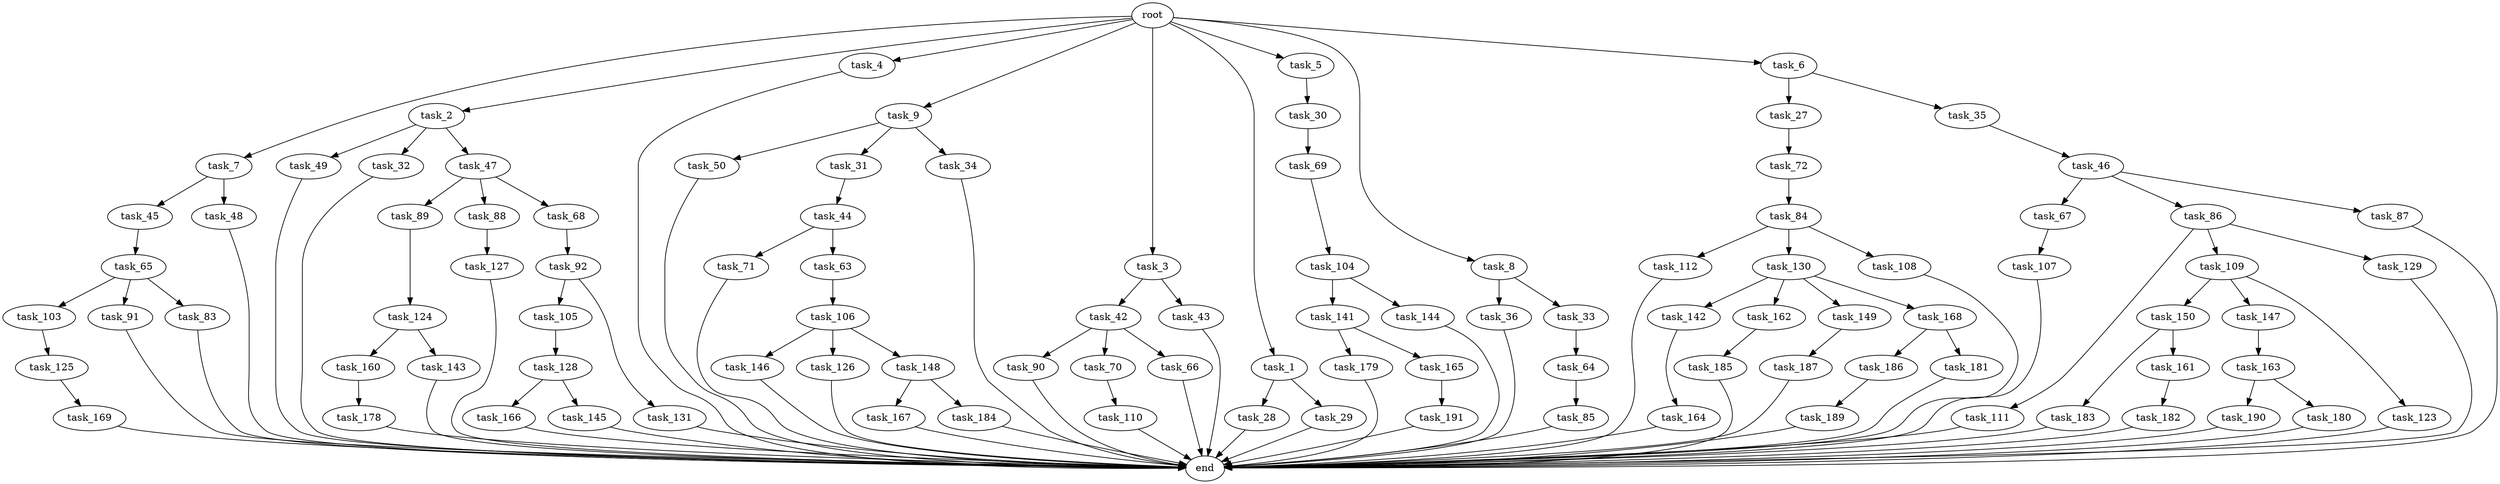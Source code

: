 digraph G {
  task_65 [size="841813590.016000"];
  task_142 [size="154618822.656000"];
  task_162 [size="154618822.656000"];
  task_149 [size="154618822.656000"];
  task_105 [size="1391569403.904000"];
  task_72 [size="1391569403.904000"];
  task_182 [size="841813590.016000"];
  task_166 [size="274877906.944000"];
  task_45 [size="68719476.736000"];
  task_163 [size="1099511627.776000"];
  task_150 [size="841813590.016000"];
  task_46 [size="68719476.736000"];
  task_179 [size="154618822.656000"];
  task_36 [size="1391569403.904000"];
  task_28 [size="1717986918.400000"];
  task_50 [size="429496729.600000"];
  task_71 [size="1391569403.904000"];
  task_31 [size="429496729.600000"];
  task_49 [size="841813590.016000"];
  task_146 [size="841813590.016000"];
  task_90 [size="68719476.736000"];
  task_106 [size="429496729.600000"];
  task_27 [size="1099511627.776000"];
  task_168 [size="154618822.656000"];
  task_147 [size="841813590.016000"];
  task_190 [size="429496729.600000"];
  task_111 [size="1391569403.904000"];
  task_164 [size="618475290.624000"];
  task_126 [size="841813590.016000"];
  task_7 [size="2.048000"];
  task_2 [size="2.048000"];
  task_48 [size="68719476.736000"];
  task_67 [size="1717986918.400000"];
  task_112 [size="1391569403.904000"];
  task_42 [size="274877906.944000"];
  task_186 [size="1099511627.776000"];
  task_30 [size="1391569403.904000"];
  task_169 [size="841813590.016000"];
  task_160 [size="68719476.736000"];
  task_104 [size="154618822.656000"];
  task_33 [size="1391569403.904000"];
  task_4 [size="2.048000"];
  task_109 [size="1391569403.904000"];
  task_43 [size="274877906.944000"];
  task_141 [size="68719476.736000"];
  task_44 [size="1717986918.400000"];
  task_85 [size="841813590.016000"];
  task_92 [size="1717986918.400000"];
  task_35 [size="1099511627.776000"];
  task_103 [size="1717986918.400000"];
  task_181 [size="1099511627.776000"];
  task_91 [size="1717986918.400000"];
  task_89 [size="274877906.944000"];
  task_34 [size="429496729.600000"];
  task_9 [size="2.048000"];
  task_32 [size="841813590.016000"];
  task_130 [size="1391569403.904000"];
  task_143 [size="68719476.736000"];
  task_3 [size="2.048000"];
  task_144 [size="68719476.736000"];
  task_148 [size="841813590.016000"];
  task_86 [size="1717986918.400000"];
  task_189 [size="154618822.656000"];
  task_1 [size="2.048000"];
  task_107 [size="154618822.656000"];
  task_69 [size="429496729.600000"];
  task_167 [size="1099511627.776000"];
  task_5 [size="2.048000"];
  task_185 [size="154618822.656000"];
  task_88 [size="274877906.944000"];
  end [size="0.000000"];
  task_8 [size="2.048000"];
  task_87 [size="1717986918.400000"];
  task_64 [size="1391569403.904000"];
  task_108 [size="1391569403.904000"];
  task_83 [size="1717986918.400000"];
  task_63 [size="1391569403.904000"];
  task_183 [size="618475290.624000"];
  task_131 [size="1391569403.904000"];
  task_84 [size="274877906.944000"];
  task_127 [size="68719476.736000"];
  task_29 [size="1717986918.400000"];
  task_145 [size="274877906.944000"];
  task_178 [size="154618822.656000"];
  root [size="0.000000"];
  task_187 [size="618475290.624000"];
  task_47 [size="841813590.016000"];
  task_123 [size="841813590.016000"];
  task_184 [size="1099511627.776000"];
  task_128 [size="618475290.624000"];
  task_180 [size="429496729.600000"];
  task_6 [size="2.048000"];
  task_70 [size="68719476.736000"];
  task_191 [size="1717986918.400000"];
  task_129 [size="1391569403.904000"];
  task_110 [size="68719476.736000"];
  task_165 [size="154618822.656000"];
  task_161 [size="618475290.624000"];
  task_125 [size="1099511627.776000"];
  task_124 [size="841813590.016000"];
  task_68 [size="274877906.944000"];
  task_66 [size="68719476.736000"];

  task_65 -> task_91 [size="838860800.000000"];
  task_65 -> task_103 [size="838860800.000000"];
  task_65 -> task_83 [size="838860800.000000"];
  task_142 -> task_164 [size="301989888.000000"];
  task_162 -> task_185 [size="75497472.000000"];
  task_149 -> task_187 [size="301989888.000000"];
  task_105 -> task_128 [size="301989888.000000"];
  task_72 -> task_84 [size="134217728.000000"];
  task_182 -> end [size="1.000000"];
  task_166 -> end [size="1.000000"];
  task_45 -> task_65 [size="411041792.000000"];
  task_163 -> task_180 [size="209715200.000000"];
  task_163 -> task_190 [size="209715200.000000"];
  task_150 -> task_183 [size="301989888.000000"];
  task_150 -> task_161 [size="301989888.000000"];
  task_46 -> task_86 [size="838860800.000000"];
  task_46 -> task_67 [size="838860800.000000"];
  task_46 -> task_87 [size="838860800.000000"];
  task_179 -> end [size="1.000000"];
  task_36 -> end [size="1.000000"];
  task_28 -> end [size="1.000000"];
  task_50 -> end [size="1.000000"];
  task_71 -> end [size="1.000000"];
  task_31 -> task_44 [size="838860800.000000"];
  task_49 -> end [size="1.000000"];
  task_146 -> end [size="1.000000"];
  task_90 -> end [size="1.000000"];
  task_106 -> task_146 [size="411041792.000000"];
  task_106 -> task_126 [size="411041792.000000"];
  task_106 -> task_148 [size="411041792.000000"];
  task_27 -> task_72 [size="679477248.000000"];
  task_168 -> task_181 [size="536870912.000000"];
  task_168 -> task_186 [size="536870912.000000"];
  task_147 -> task_163 [size="536870912.000000"];
  task_190 -> end [size="1.000000"];
  task_111 -> end [size="1.000000"];
  task_164 -> end [size="1.000000"];
  task_126 -> end [size="1.000000"];
  task_7 -> task_48 [size="33554432.000000"];
  task_7 -> task_45 [size="33554432.000000"];
  task_2 -> task_49 [size="411041792.000000"];
  task_2 -> task_32 [size="411041792.000000"];
  task_2 -> task_47 [size="411041792.000000"];
  task_48 -> end [size="1.000000"];
  task_67 -> task_107 [size="75497472.000000"];
  task_112 -> end [size="1.000000"];
  task_42 -> task_90 [size="33554432.000000"];
  task_42 -> task_70 [size="33554432.000000"];
  task_42 -> task_66 [size="33554432.000000"];
  task_186 -> task_189 [size="75497472.000000"];
  task_30 -> task_69 [size="209715200.000000"];
  task_169 -> end [size="1.000000"];
  task_160 -> task_178 [size="75497472.000000"];
  task_104 -> task_144 [size="33554432.000000"];
  task_104 -> task_141 [size="33554432.000000"];
  task_33 -> task_64 [size="679477248.000000"];
  task_4 -> end [size="1.000000"];
  task_109 -> task_147 [size="411041792.000000"];
  task_109 -> task_150 [size="411041792.000000"];
  task_109 -> task_123 [size="411041792.000000"];
  task_43 -> end [size="1.000000"];
  task_141 -> task_165 [size="75497472.000000"];
  task_141 -> task_179 [size="75497472.000000"];
  task_44 -> task_71 [size="679477248.000000"];
  task_44 -> task_63 [size="679477248.000000"];
  task_85 -> end [size="1.000000"];
  task_92 -> task_131 [size="679477248.000000"];
  task_92 -> task_105 [size="679477248.000000"];
  task_35 -> task_46 [size="33554432.000000"];
  task_103 -> task_125 [size="536870912.000000"];
  task_181 -> end [size="1.000000"];
  task_91 -> end [size="1.000000"];
  task_89 -> task_124 [size="411041792.000000"];
  task_34 -> end [size="1.000000"];
  task_9 -> task_34 [size="209715200.000000"];
  task_9 -> task_31 [size="209715200.000000"];
  task_9 -> task_50 [size="209715200.000000"];
  task_32 -> end [size="1.000000"];
  task_130 -> task_149 [size="75497472.000000"];
  task_130 -> task_168 [size="75497472.000000"];
  task_130 -> task_162 [size="75497472.000000"];
  task_130 -> task_142 [size="75497472.000000"];
  task_143 -> end [size="1.000000"];
  task_3 -> task_42 [size="134217728.000000"];
  task_3 -> task_43 [size="134217728.000000"];
  task_144 -> end [size="1.000000"];
  task_148 -> task_167 [size="536870912.000000"];
  task_148 -> task_184 [size="536870912.000000"];
  task_86 -> task_109 [size="679477248.000000"];
  task_86 -> task_129 [size="679477248.000000"];
  task_86 -> task_111 [size="679477248.000000"];
  task_189 -> end [size="1.000000"];
  task_1 -> task_29 [size="838860800.000000"];
  task_1 -> task_28 [size="838860800.000000"];
  task_107 -> end [size="1.000000"];
  task_69 -> task_104 [size="75497472.000000"];
  task_167 -> end [size="1.000000"];
  task_5 -> task_30 [size="679477248.000000"];
  task_185 -> end [size="1.000000"];
  task_88 -> task_127 [size="33554432.000000"];
  task_8 -> task_36 [size="679477248.000000"];
  task_8 -> task_33 [size="679477248.000000"];
  task_87 -> end [size="1.000000"];
  task_64 -> task_85 [size="411041792.000000"];
  task_108 -> end [size="1.000000"];
  task_83 -> end [size="1.000000"];
  task_63 -> task_106 [size="209715200.000000"];
  task_183 -> end [size="1.000000"];
  task_131 -> end [size="1.000000"];
  task_84 -> task_130 [size="679477248.000000"];
  task_84 -> task_108 [size="679477248.000000"];
  task_84 -> task_112 [size="679477248.000000"];
  task_127 -> end [size="1.000000"];
  task_29 -> end [size="1.000000"];
  task_145 -> end [size="1.000000"];
  task_178 -> end [size="1.000000"];
  root -> task_2 [size="1.000000"];
  root -> task_6 [size="1.000000"];
  root -> task_4 [size="1.000000"];
  root -> task_5 [size="1.000000"];
  root -> task_3 [size="1.000000"];
  root -> task_9 [size="1.000000"];
  root -> task_8 [size="1.000000"];
  root -> task_7 [size="1.000000"];
  root -> task_1 [size="1.000000"];
  task_187 -> end [size="1.000000"];
  task_47 -> task_88 [size="134217728.000000"];
  task_47 -> task_68 [size="134217728.000000"];
  task_47 -> task_89 [size="134217728.000000"];
  task_123 -> end [size="1.000000"];
  task_184 -> end [size="1.000000"];
  task_128 -> task_145 [size="134217728.000000"];
  task_128 -> task_166 [size="134217728.000000"];
  task_180 -> end [size="1.000000"];
  task_6 -> task_35 [size="536870912.000000"];
  task_6 -> task_27 [size="536870912.000000"];
  task_70 -> task_110 [size="33554432.000000"];
  task_191 -> end [size="1.000000"];
  task_129 -> end [size="1.000000"];
  task_110 -> end [size="1.000000"];
  task_165 -> task_191 [size="838860800.000000"];
  task_161 -> task_182 [size="411041792.000000"];
  task_125 -> task_169 [size="411041792.000000"];
  task_124 -> task_160 [size="33554432.000000"];
  task_124 -> task_143 [size="33554432.000000"];
  task_68 -> task_92 [size="838860800.000000"];
  task_66 -> end [size="1.000000"];
}
